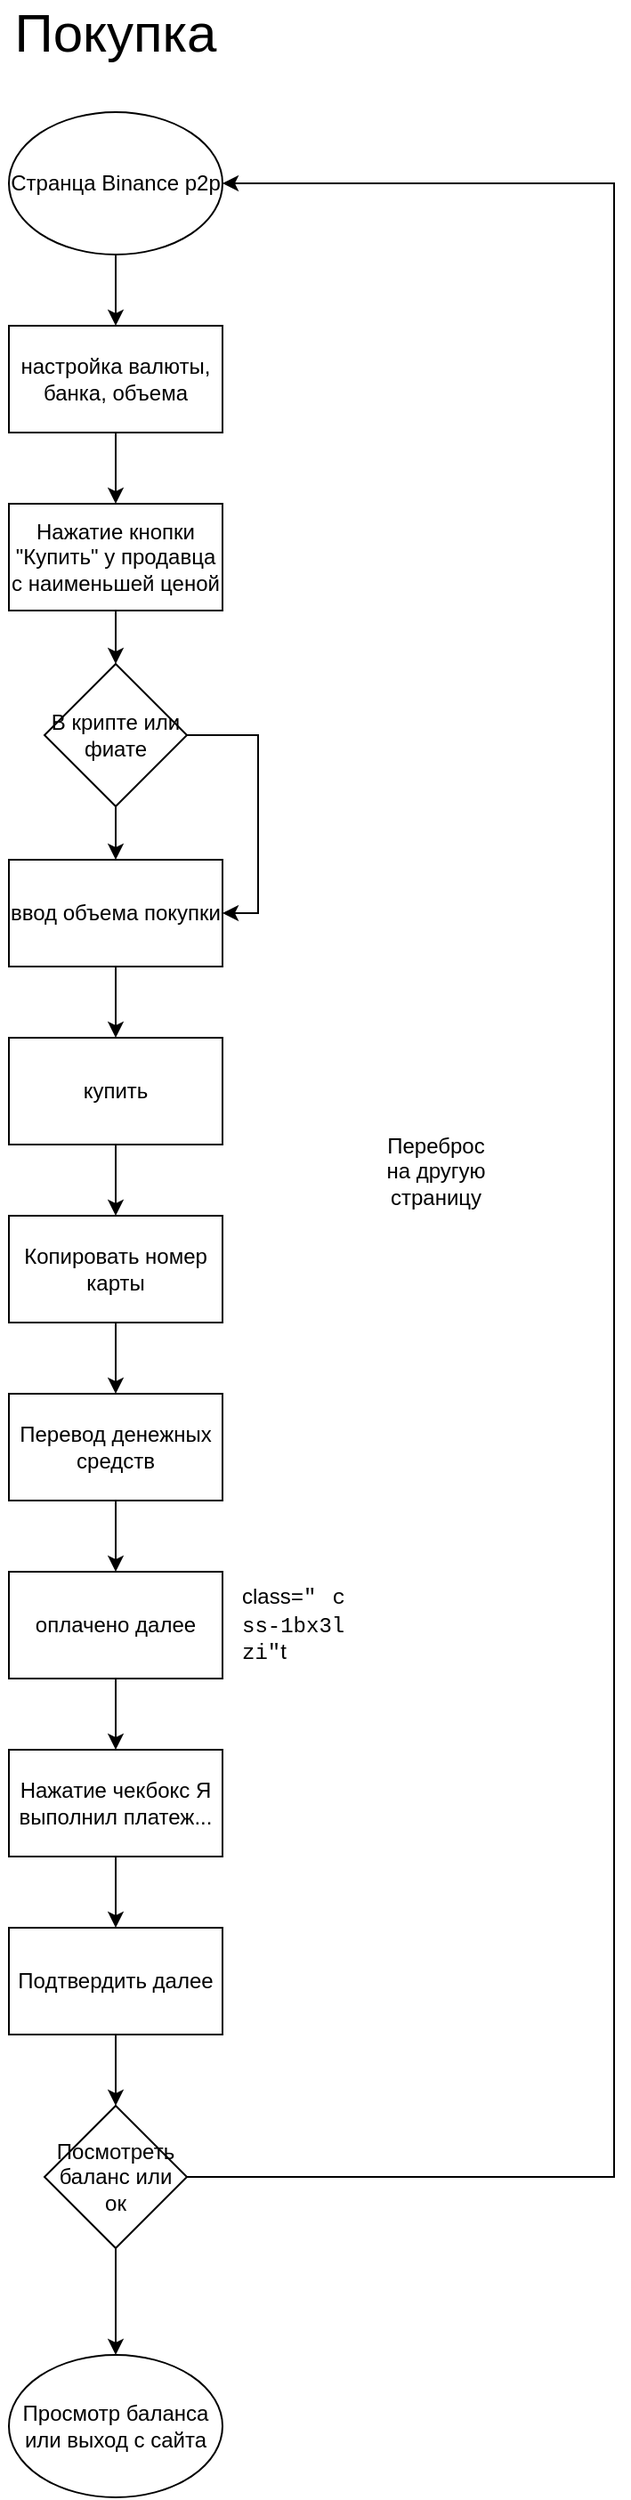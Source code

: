 <mxfile>
    <diagram name="Taker" id="1mNBpgwIqNvZvp9druG3">
        <mxGraphModel dx="1002" dy="571" grid="1" gridSize="10" guides="1" tooltips="1" connect="1" arrows="1" fold="1" page="1" pageScale="1" pageWidth="827" pageHeight="1169" math="0" shadow="0">
            <root>
                <mxCell id="0"/>
                <mxCell id="1" parent="0"/>
                <mxCell id="Rf_rX7RwyzbVk39Sd0Md-18" style="edgeStyle=orthogonalEdgeStyle;rounded=0;orthogonalLoop=1;jettySize=auto;html=1;entryX=0.5;entryY=0;entryDx=0;entryDy=0;" parent="1" source="Rf_rX7RwyzbVk39Sd0Md-1" target="Rf_rX7RwyzbVk39Sd0Md-2" edge="1">
                    <mxGeometry relative="1" as="geometry"/>
                </mxCell>
                <mxCell id="Rf_rX7RwyzbVk39Sd0Md-1" value="Странца Binance p2p" style="ellipse;whiteSpace=wrap;html=1;" parent="1" vertex="1">
                    <mxGeometry x="140" y="80" width="120" height="80" as="geometry"/>
                </mxCell>
                <mxCell id="Rf_rX7RwyzbVk39Sd0Md-19" style="edgeStyle=orthogonalEdgeStyle;rounded=0;orthogonalLoop=1;jettySize=auto;html=1;entryX=0.5;entryY=0;entryDx=0;entryDy=0;" parent="1" source="Rf_rX7RwyzbVk39Sd0Md-2" target="Rf_rX7RwyzbVk39Sd0Md-3" edge="1">
                    <mxGeometry relative="1" as="geometry"/>
                </mxCell>
                <mxCell id="Rf_rX7RwyzbVk39Sd0Md-2" value="настройка валюты, банка, объема" style="rounded=0;whiteSpace=wrap;html=1;" parent="1" vertex="1">
                    <mxGeometry x="140" y="200" width="120" height="60" as="geometry"/>
                </mxCell>
                <mxCell id="Rf_rX7RwyzbVk39Sd0Md-20" style="edgeStyle=orthogonalEdgeStyle;rounded=0;orthogonalLoop=1;jettySize=auto;html=1;entryX=0.5;entryY=0;entryDx=0;entryDy=0;" parent="1" source="Rf_rX7RwyzbVk39Sd0Md-3" target="Rf_rX7RwyzbVk39Sd0Md-5" edge="1">
                    <mxGeometry relative="1" as="geometry"/>
                </mxCell>
                <mxCell id="Rf_rX7RwyzbVk39Sd0Md-3" value="Нажатие кнопки &quot;Купить&quot; у продавца с наименьшей ценой" style="rounded=0;whiteSpace=wrap;html=1;" parent="1" vertex="1">
                    <mxGeometry x="140" y="300" width="120" height="60" as="geometry"/>
                </mxCell>
                <mxCell id="Rf_rX7RwyzbVk39Sd0Md-23" style="edgeStyle=orthogonalEdgeStyle;rounded=0;orthogonalLoop=1;jettySize=auto;html=1;entryX=0.5;entryY=0;entryDx=0;entryDy=0;" parent="1" source="Rf_rX7RwyzbVk39Sd0Md-4" target="Rf_rX7RwyzbVk39Sd0Md-6" edge="1">
                    <mxGeometry relative="1" as="geometry"/>
                </mxCell>
                <mxCell id="Rf_rX7RwyzbVk39Sd0Md-4" value="ввод объема покупки" style="rounded=0;whiteSpace=wrap;html=1;" parent="1" vertex="1">
                    <mxGeometry x="140" y="500" width="120" height="60" as="geometry"/>
                </mxCell>
                <mxCell id="Rf_rX7RwyzbVk39Sd0Md-21" style="edgeStyle=orthogonalEdgeStyle;rounded=0;orthogonalLoop=1;jettySize=auto;html=1;" parent="1" source="Rf_rX7RwyzbVk39Sd0Md-5" target="Rf_rX7RwyzbVk39Sd0Md-4" edge="1">
                    <mxGeometry relative="1" as="geometry"/>
                </mxCell>
                <mxCell id="Rf_rX7RwyzbVk39Sd0Md-22" style="edgeStyle=orthogonalEdgeStyle;rounded=0;orthogonalLoop=1;jettySize=auto;html=1;entryX=1;entryY=0.5;entryDx=0;entryDy=0;" parent="1" source="Rf_rX7RwyzbVk39Sd0Md-5" target="Rf_rX7RwyzbVk39Sd0Md-4" edge="1">
                    <mxGeometry relative="1" as="geometry">
                        <Array as="points">
                            <mxPoint x="280" y="430"/>
                            <mxPoint x="280" y="530"/>
                        </Array>
                    </mxGeometry>
                </mxCell>
                <mxCell id="Rf_rX7RwyzbVk39Sd0Md-5" value="В крипте или фиате" style="rhombus;whiteSpace=wrap;html=1;" parent="1" vertex="1">
                    <mxGeometry x="160" y="390" width="80" height="80" as="geometry"/>
                </mxCell>
                <mxCell id="Rf_rX7RwyzbVk39Sd0Md-24" style="edgeStyle=orthogonalEdgeStyle;rounded=0;orthogonalLoop=1;jettySize=auto;html=1;entryX=0.5;entryY=0;entryDx=0;entryDy=0;" parent="1" source="Rf_rX7RwyzbVk39Sd0Md-6" target="Rf_rX7RwyzbVk39Sd0Md-10" edge="1">
                    <mxGeometry relative="1" as="geometry"/>
                </mxCell>
                <mxCell id="Rf_rX7RwyzbVk39Sd0Md-6" value="купить" style="rounded=0;whiteSpace=wrap;html=1;" parent="1" vertex="1">
                    <mxGeometry x="140" y="600" width="120" height="60" as="geometry"/>
                </mxCell>
                <mxCell id="Rf_rX7RwyzbVk39Sd0Md-27" style="edgeStyle=orthogonalEdgeStyle;rounded=0;orthogonalLoop=1;jettySize=auto;html=1;entryX=0.5;entryY=0;entryDx=0;entryDy=0;" parent="1" source="Rf_rX7RwyzbVk39Sd0Md-7" target="Rf_rX7RwyzbVk39Sd0Md-13" edge="1">
                    <mxGeometry relative="1" as="geometry"/>
                </mxCell>
                <mxCell id="Rf_rX7RwyzbVk39Sd0Md-7" value="оплачено далее" style="rounded=0;whiteSpace=wrap;html=1;" parent="1" vertex="1">
                    <mxGeometry x="140" y="900" width="120" height="60" as="geometry"/>
                </mxCell>
                <mxCell id="Rf_rX7RwyzbVk39Sd0Md-8" value="Переброс на другую страницу" style="text;html=1;strokeColor=none;fillColor=none;align=center;verticalAlign=middle;whiteSpace=wrap;rounded=0;" parent="1" vertex="1">
                    <mxGeometry x="350" y="660" width="60" height="30" as="geometry"/>
                </mxCell>
                <mxCell id="Rf_rX7RwyzbVk39Sd0Md-9" value="&lt;div style=&quot;text-align: justify;&quot;&gt;class&lt;span style=&quot;font-family: consolas, &amp;quot;lucida console&amp;quot;, &amp;quot;courier new&amp;quot;, monospace; text-align: left;&quot;&gt;=&quot;&lt;/span&gt;&lt;span style=&quot;box-sizing: border-box; min-width: 0px; min-height: 0px; unicode-bidi: -webkit-isolate; word-break: break-all; font-family: consolas, &amp;quot;lucida console&amp;quot;, &amp;quot;courier new&amp;quot;, monospace; text-align: left;&quot; class=&quot;webkit-html-attribute-value&quot;&gt; css-1bx3lzi&lt;/span&gt;&lt;span style=&quot;font-family: consolas, &amp;quot;lucida console&amp;quot;, &amp;quot;courier new&amp;quot;, monospace; text-align: left;&quot;&gt;&quot;&lt;/span&gt;t&lt;/div&gt;" style="text;html=1;strokeColor=none;fillColor=none;align=center;verticalAlign=middle;whiteSpace=wrap;rounded=0;" parent="1" vertex="1">
                    <mxGeometry x="270" y="915" width="60" height="30" as="geometry"/>
                </mxCell>
                <mxCell id="Rf_rX7RwyzbVk39Sd0Md-25" style="edgeStyle=orthogonalEdgeStyle;rounded=0;orthogonalLoop=1;jettySize=auto;html=1;entryX=0.5;entryY=0;entryDx=0;entryDy=0;" parent="1" source="Rf_rX7RwyzbVk39Sd0Md-10" target="Rf_rX7RwyzbVk39Sd0Md-12" edge="1">
                    <mxGeometry relative="1" as="geometry"/>
                </mxCell>
                <mxCell id="Rf_rX7RwyzbVk39Sd0Md-10" value="Копировать номер карты" style="rounded=0;whiteSpace=wrap;html=1;" parent="1" vertex="1">
                    <mxGeometry x="140" y="700" width="120" height="60" as="geometry"/>
                </mxCell>
                <mxCell id="Rf_rX7RwyzbVk39Sd0Md-26" style="edgeStyle=orthogonalEdgeStyle;rounded=0;orthogonalLoop=1;jettySize=auto;html=1;entryX=0.5;entryY=0;entryDx=0;entryDy=0;" parent="1" source="Rf_rX7RwyzbVk39Sd0Md-12" target="Rf_rX7RwyzbVk39Sd0Md-7" edge="1">
                    <mxGeometry relative="1" as="geometry"/>
                </mxCell>
                <mxCell id="Rf_rX7RwyzbVk39Sd0Md-12" value="Перевод денежных средств" style="rounded=0;whiteSpace=wrap;html=1;" parent="1" vertex="1">
                    <mxGeometry x="140" y="800" width="120" height="60" as="geometry"/>
                </mxCell>
                <mxCell id="Rf_rX7RwyzbVk39Sd0Md-28" style="edgeStyle=orthogonalEdgeStyle;rounded=0;orthogonalLoop=1;jettySize=auto;html=1;entryX=0.5;entryY=0;entryDx=0;entryDy=0;" parent="1" source="Rf_rX7RwyzbVk39Sd0Md-13" target="Rf_rX7RwyzbVk39Sd0Md-14" edge="1">
                    <mxGeometry relative="1" as="geometry"/>
                </mxCell>
                <mxCell id="Rf_rX7RwyzbVk39Sd0Md-13" value="Нажатие чекбокс Я выполнил платеж..." style="rounded=0;whiteSpace=wrap;html=1;" parent="1" vertex="1">
                    <mxGeometry x="140" y="1000" width="120" height="60" as="geometry"/>
                </mxCell>
                <mxCell id="Rf_rX7RwyzbVk39Sd0Md-29" style="edgeStyle=orthogonalEdgeStyle;rounded=0;orthogonalLoop=1;jettySize=auto;html=1;entryX=0.5;entryY=0;entryDx=0;entryDy=0;" parent="1" source="Rf_rX7RwyzbVk39Sd0Md-14" target="Rf_rX7RwyzbVk39Sd0Md-16" edge="1">
                    <mxGeometry relative="1" as="geometry"/>
                </mxCell>
                <mxCell id="Rf_rX7RwyzbVk39Sd0Md-14" value="Подтвердить далее" style="rounded=0;whiteSpace=wrap;html=1;" parent="1" vertex="1">
                    <mxGeometry x="140" y="1100" width="120" height="60" as="geometry"/>
                </mxCell>
                <mxCell id="Rf_rX7RwyzbVk39Sd0Md-30" style="edgeStyle=orthogonalEdgeStyle;rounded=0;orthogonalLoop=1;jettySize=auto;html=1;" parent="1" source="Rf_rX7RwyzbVk39Sd0Md-16" edge="1">
                    <mxGeometry relative="1" as="geometry">
                        <mxPoint x="200" y="1340" as="targetPoint"/>
                    </mxGeometry>
                </mxCell>
                <mxCell id="Rf_rX7RwyzbVk39Sd0Md-31" style="edgeStyle=orthogonalEdgeStyle;rounded=0;orthogonalLoop=1;jettySize=auto;html=1;entryX=1;entryY=0.5;entryDx=0;entryDy=0;" parent="1" source="Rf_rX7RwyzbVk39Sd0Md-16" target="Rf_rX7RwyzbVk39Sd0Md-1" edge="1">
                    <mxGeometry relative="1" as="geometry">
                        <Array as="points">
                            <mxPoint x="480" y="1240"/>
                            <mxPoint x="480" y="120"/>
                        </Array>
                    </mxGeometry>
                </mxCell>
                <mxCell id="Rf_rX7RwyzbVk39Sd0Md-16" value="Посмотреть баланс или ок" style="rhombus;whiteSpace=wrap;html=1;" parent="1" vertex="1">
                    <mxGeometry x="160" y="1200" width="80" height="80" as="geometry"/>
                </mxCell>
                <mxCell id="Rf_rX7RwyzbVk39Sd0Md-32" value="Просмотр баланса или выход с сайта" style="ellipse;whiteSpace=wrap;html=1;" parent="1" vertex="1">
                    <mxGeometry x="140" y="1340" width="120" height="80" as="geometry"/>
                </mxCell>
                <mxCell id="Rf_rX7RwyzbVk39Sd0Md-33" value="&lt;font style=&quot;font-size: 30px;&quot;&gt;Покупка&lt;/font&gt;" style="text;html=1;strokeColor=none;fillColor=none;align=center;verticalAlign=middle;whiteSpace=wrap;rounded=0;" parent="1" vertex="1">
                    <mxGeometry x="135" y="20" width="130" height="30" as="geometry"/>
                </mxCell>
            </root>
        </mxGraphModel>
    </diagram>
    <diagram id="jQp4xLdx5GN2ZFF4jQOv" name="Maker продажа">
        <mxGraphModel dx="1002" dy="571" grid="1" gridSize="10" guides="1" tooltips="1" connect="1" arrows="1" fold="1" page="1" pageScale="1" pageWidth="827" pageHeight="1169" math="0" shadow="0">
            <root>
                <mxCell id="0"/>
                <mxCell id="1" parent="0"/>
            </root>
        </mxGraphModel>
    </diagram>
</mxfile>